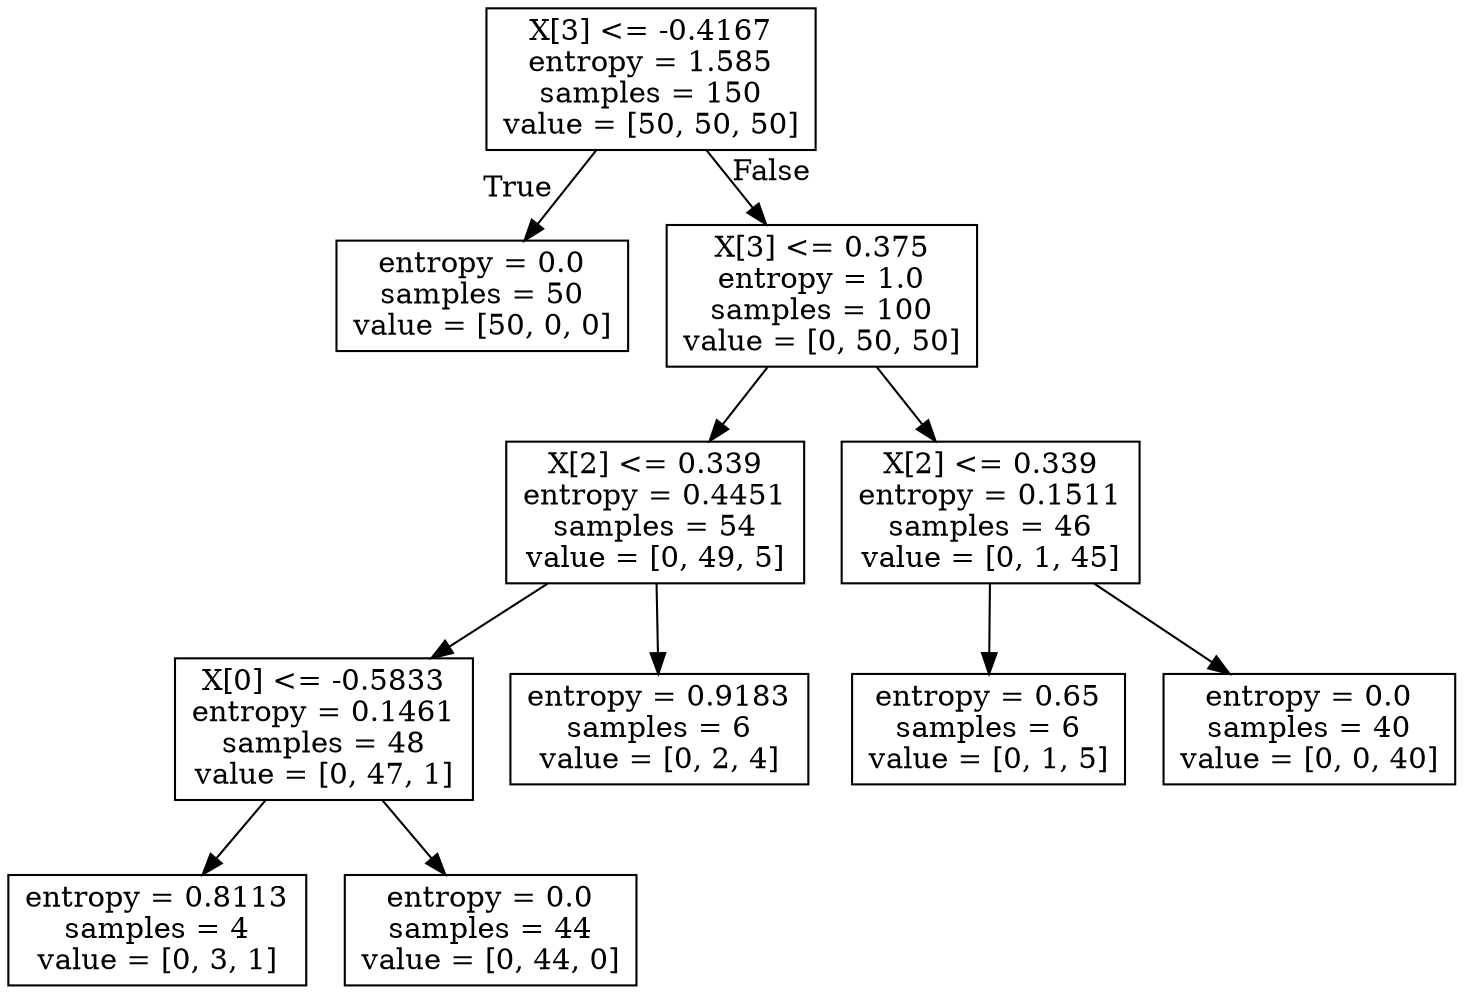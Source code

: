 digraph Tree {
node [shape=box] ;
0 [label="X[3] <= -0.4167\nentropy = 1.585\nsamples = 150\nvalue = [50, 50, 50]"] ;
1 [label="entropy = 0.0\nsamples = 50\nvalue = [50, 0, 0]"] ;
0 -> 1 [labeldistance=2.5, labelangle=45, headlabel="True"] ;
2 [label="X[3] <= 0.375\nentropy = 1.0\nsamples = 100\nvalue = [0, 50, 50]"] ;
0 -> 2 [labeldistance=2.5, labelangle=-45, headlabel="False"] ;
3 [label="X[2] <= 0.339\nentropy = 0.4451\nsamples = 54\nvalue = [0, 49, 5]"] ;
2 -> 3 ;
4 [label="X[0] <= -0.5833\nentropy = 0.1461\nsamples = 48\nvalue = [0, 47, 1]"] ;
3 -> 4 ;
5 [label="entropy = 0.8113\nsamples = 4\nvalue = [0, 3, 1]"] ;
4 -> 5 ;
6 [label="entropy = 0.0\nsamples = 44\nvalue = [0, 44, 0]"] ;
4 -> 6 ;
7 [label="entropy = 0.9183\nsamples = 6\nvalue = [0, 2, 4]"] ;
3 -> 7 ;
8 [label="X[2] <= 0.339\nentropy = 0.1511\nsamples = 46\nvalue = [0, 1, 45]"] ;
2 -> 8 ;
9 [label="entropy = 0.65\nsamples = 6\nvalue = [0, 1, 5]"] ;
8 -> 9 ;
10 [label="entropy = 0.0\nsamples = 40\nvalue = [0, 0, 40]"] ;
8 -> 10 ;
}